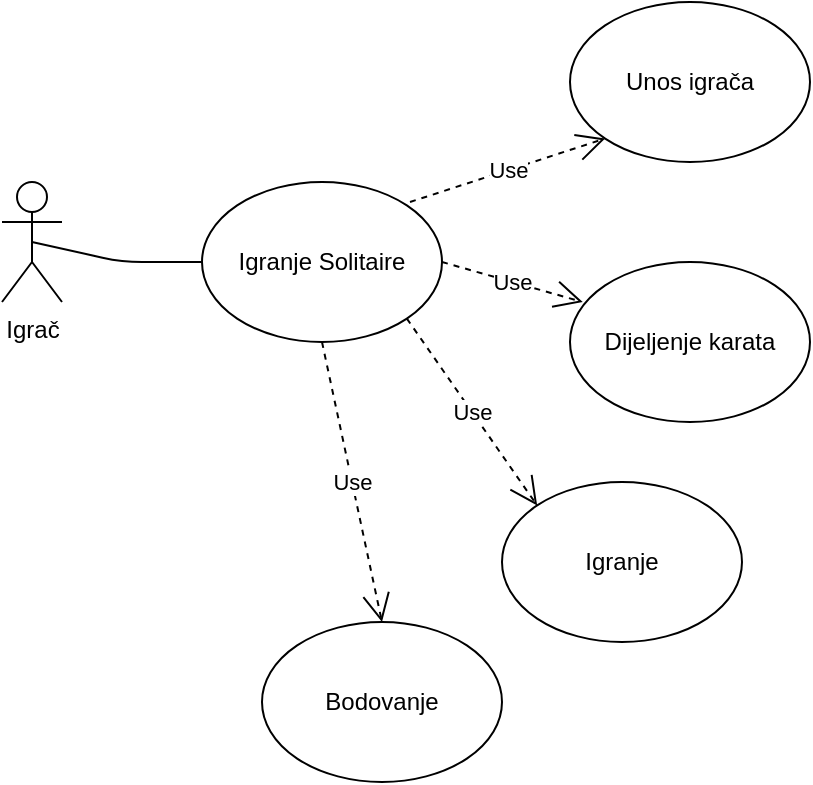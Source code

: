 <mxfile version="14.1.9" type="github" pages="2">
  <diagram id="C__Bq0LCmNC4CeiJP49S" name="UseCase:Igranje Solitaire">
    <mxGraphModel dx="1038" dy="1717" grid="1" gridSize="10" guides="1" tooltips="1" connect="1" arrows="1" fold="1" page="1" pageScale="1" pageWidth="827" pageHeight="1169" math="0" shadow="0">
      <root>
        <mxCell id="0" />
        <mxCell id="1" parent="0" />
        <mxCell id="78BIV_a2vbyTNAHULvef-1" value="Igrač" style="shape=umlActor;verticalLabelPosition=bottom;verticalAlign=top;html=1;outlineConnect=0;" vertex="1" parent="1">
          <mxGeometry x="130" y="-530" width="30" height="60" as="geometry" />
        </mxCell>
        <mxCell id="78BIV_a2vbyTNAHULvef-2" value="Igranje Solitaire" style="ellipse;whiteSpace=wrap;html=1;" vertex="1" parent="1">
          <mxGeometry x="230" y="-530" width="120" height="80" as="geometry" />
        </mxCell>
        <mxCell id="78BIV_a2vbyTNAHULvef-3" value="" style="endArrow=none;html=1;entryX=0;entryY=0.5;entryDx=0;entryDy=0;exitX=0.5;exitY=0.5;exitDx=0;exitDy=0;exitPerimeter=0;" edge="1" parent="1" source="78BIV_a2vbyTNAHULvef-1" target="78BIV_a2vbyTNAHULvef-2">
          <mxGeometry width="50" height="50" relative="1" as="geometry">
            <mxPoint x="390" y="-240" as="sourcePoint" />
            <mxPoint x="220" y="-480" as="targetPoint" />
            <Array as="points">
              <mxPoint x="190" y="-490" />
            </Array>
          </mxGeometry>
        </mxCell>
        <mxCell id="78BIV_a2vbyTNAHULvef-4" value="Unos igrača" style="ellipse;whiteSpace=wrap;html=1;" vertex="1" parent="1">
          <mxGeometry x="414" y="-620" width="120" height="80" as="geometry" />
        </mxCell>
        <mxCell id="78BIV_a2vbyTNAHULvef-5" value="Dijeljenje karata" style="ellipse;whiteSpace=wrap;html=1;" vertex="1" parent="1">
          <mxGeometry x="414" y="-490" width="120" height="80" as="geometry" />
        </mxCell>
        <mxCell id="78BIV_a2vbyTNAHULvef-8" value="Igranje" style="ellipse;whiteSpace=wrap;html=1;" vertex="1" parent="1">
          <mxGeometry x="380" y="-380" width="120" height="80" as="geometry" />
        </mxCell>
        <mxCell id="78BIV_a2vbyTNAHULvef-9" value="Bodovanje" style="ellipse;whiteSpace=wrap;html=1;" vertex="1" parent="1">
          <mxGeometry x="260" y="-310" width="120" height="80" as="geometry" />
        </mxCell>
        <mxCell id="78BIV_a2vbyTNAHULvef-16" value="Use" style="endArrow=open;endSize=12;dashed=1;html=1;entryX=0;entryY=1;entryDx=0;entryDy=0;" edge="1" parent="1" target="78BIV_a2vbyTNAHULvef-4">
          <mxGeometry width="160" relative="1" as="geometry">
            <mxPoint x="334" y="-520" as="sourcePoint" />
            <mxPoint x="494" y="-520" as="targetPoint" />
          </mxGeometry>
        </mxCell>
        <mxCell id="78BIV_a2vbyTNAHULvef-17" value="Use" style="endArrow=open;endSize=12;dashed=1;html=1;exitX=1;exitY=0.5;exitDx=0;exitDy=0;entryX=0.053;entryY=0.25;entryDx=0;entryDy=0;entryPerimeter=0;" edge="1" parent="1" source="78BIV_a2vbyTNAHULvef-2" target="78BIV_a2vbyTNAHULvef-5">
          <mxGeometry width="160" relative="1" as="geometry">
            <mxPoint x="330" y="-410" as="sourcePoint" />
            <mxPoint x="490" y="-410" as="targetPoint" />
          </mxGeometry>
        </mxCell>
        <mxCell id="78BIV_a2vbyTNAHULvef-18" value="Use" style="endArrow=open;endSize=12;dashed=1;html=1;exitX=0.5;exitY=1;exitDx=0;exitDy=0;entryX=0.5;entryY=0;entryDx=0;entryDy=0;" edge="1" parent="1" source="78BIV_a2vbyTNAHULvef-2" target="78BIV_a2vbyTNAHULvef-9">
          <mxGeometry width="160" relative="1" as="geometry">
            <mxPoint x="330" y="-410" as="sourcePoint" />
            <mxPoint x="490" y="-410" as="targetPoint" />
          </mxGeometry>
        </mxCell>
        <mxCell id="78BIV_a2vbyTNAHULvef-19" value="Use" style="endArrow=open;endSize=12;dashed=1;html=1;exitX=1;exitY=1;exitDx=0;exitDy=0;entryX=0;entryY=0;entryDx=0;entryDy=0;" edge="1" parent="1" source="78BIV_a2vbyTNAHULvef-2" target="78BIV_a2vbyTNAHULvef-8">
          <mxGeometry width="160" relative="1" as="geometry">
            <mxPoint x="330" y="-410" as="sourcePoint" />
            <mxPoint x="490" y="-410" as="targetPoint" />
          </mxGeometry>
        </mxCell>
      </root>
    </mxGraphModel>
  </diagram>
  <diagram id="SkVuj0tF4XXO_pTDwX4R" name="Activity:Igranje Solitaire">
    <mxGraphModel dx="1038" dy="548" grid="1" gridSize="10" guides="1" tooltips="1" connect="1" arrows="1" fold="1" page="1" pageScale="1" pageWidth="827" pageHeight="1169" math="0" shadow="0">
      <root>
        <mxCell id="4m98veBbepMnk6HmKC_3-0" />
        <mxCell id="4m98veBbepMnk6HmKC_3-1" parent="4m98veBbepMnk6HmKC_3-0" />
        <mxCell id="4m98veBbepMnk6HmKC_3-2" value="" style="ellipse;html=1;shape=startState;fillColor=#000000;strokeColor=#ff0000;" vertex="1" parent="4m98veBbepMnk6HmKC_3-1">
          <mxGeometry x="320" width="30" height="30" as="geometry" />
        </mxCell>
        <mxCell id="4m98veBbepMnk6HmKC_3-3" value="" style="edgeStyle=orthogonalEdgeStyle;html=1;verticalAlign=bottom;endArrow=open;endSize=8;strokeColor=#ff0000;" edge="1" source="4m98veBbepMnk6HmKC_3-2" parent="4m98veBbepMnk6HmKC_3-1">
          <mxGeometry relative="1" as="geometry">
            <mxPoint x="335" y="90" as="targetPoint" />
          </mxGeometry>
        </mxCell>
        <mxCell id="4m98veBbepMnk6HmKC_3-4" value="Unos igrača" style="rounded=1;whiteSpace=wrap;html=1;arcSize=40;fontColor=#000000;fillColor=#ffffc0;strokeColor=#ff0000;" vertex="1" parent="4m98veBbepMnk6HmKC_3-1">
          <mxGeometry x="275" y="90" width="120" height="40" as="geometry" />
        </mxCell>
        <mxCell id="4m98veBbepMnk6HmKC_3-5" value="" style="edgeStyle=orthogonalEdgeStyle;html=1;verticalAlign=bottom;endArrow=open;endSize=8;strokeColor=#ff0000;" edge="1" source="4m98veBbepMnk6HmKC_3-4" parent="4m98veBbepMnk6HmKC_3-1">
          <mxGeometry relative="1" as="geometry">
            <mxPoint x="335" y="190" as="targetPoint" />
          </mxGeometry>
        </mxCell>
        <mxCell id="F25s_fGvc8EPo-zJXseT-0" value="Dijeljenje karata" style="rounded=1;whiteSpace=wrap;html=1;arcSize=40;fontColor=#000000;fillColor=#ffffc0;strokeColor=#ff0000;" vertex="1" parent="4m98veBbepMnk6HmKC_3-1">
          <mxGeometry x="275" y="190" width="120" height="40" as="geometry" />
        </mxCell>
        <mxCell id="F25s_fGvc8EPo-zJXseT-1" value="" style="edgeStyle=orthogonalEdgeStyle;html=1;verticalAlign=bottom;endArrow=open;endSize=8;strokeColor=#ff0000;" edge="1" source="F25s_fGvc8EPo-zJXseT-0" parent="4m98veBbepMnk6HmKC_3-1">
          <mxGeometry relative="1" as="geometry">
            <mxPoint x="335" y="280" as="targetPoint" />
          </mxGeometry>
        </mxCell>
        <mxCell id="F25s_fGvc8EPo-zJXseT-7" value="Condition" style="rhombus;whiteSpace=wrap;html=1;fillColor=#ffffc0;strokeColor=#ff0000;" vertex="1" parent="4m98veBbepMnk6HmKC_3-1">
          <mxGeometry x="285" y="280" width="100" height="50" as="geometry" />
        </mxCell>
        <mxCell id="F25s_fGvc8EPo-zJXseT-8" value="no" style="edgeStyle=orthogonalEdgeStyle;html=1;align=left;verticalAlign=bottom;endArrow=open;endSize=8;strokeColor=#ff0000;" edge="1" source="F25s_fGvc8EPo-zJXseT-7" parent="4m98veBbepMnk6HmKC_3-1">
          <mxGeometry x="-1" relative="1" as="geometry">
            <mxPoint x="480" y="300" as="targetPoint" />
          </mxGeometry>
        </mxCell>
        <mxCell id="F25s_fGvc8EPo-zJXseT-9" value="yes" style="edgeStyle=orthogonalEdgeStyle;html=1;align=left;verticalAlign=top;endArrow=open;endSize=8;strokeColor=#ff0000;" edge="1" source="F25s_fGvc8EPo-zJXseT-7" parent="4m98veBbepMnk6HmKC_3-1">
          <mxGeometry x="-1" relative="1" as="geometry">
            <mxPoint x="340" y="380" as="targetPoint" />
          </mxGeometry>
        </mxCell>
      </root>
    </mxGraphModel>
  </diagram>
</mxfile>
